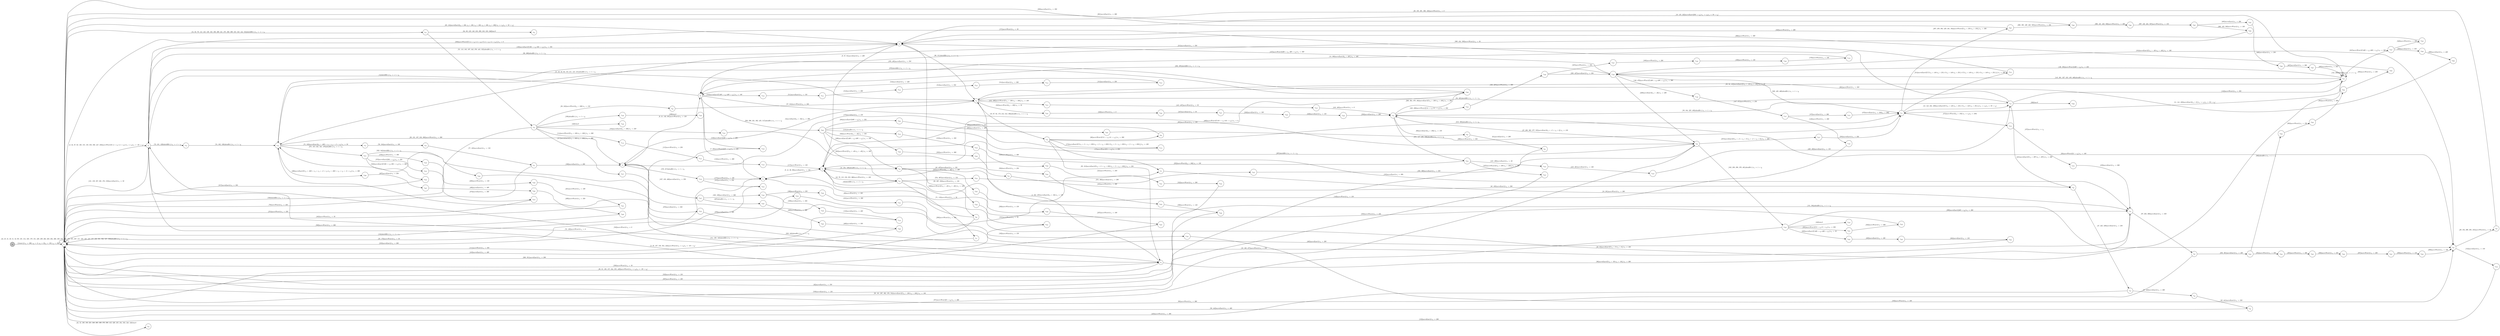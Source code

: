 digraph EFSM{
  graph [rankdir="LR", fontname="Latin Modern Math"];
  node [color="black", fillcolor="white", shape="circle", style="filled", fontname="Latin Modern Math"];
  edge [fontname="Latin Modern Math"];

  s0[fillcolor="gray", label=<s<sub>0</sub>>];
  s1[label=<s<sub>1</sub>>];
  s2[label=<s<sub>2</sub>>];
  s3[label=<s<sub>3</sub>>];
  s4[label=<s<sub>4</sub>>];
  s5[label=<s<sub>5</sub>>];
  s6[label=<s<sub>6</sub>>];
  s7[label=<s<sub>7</sub>>];
  s8[label=<s<sub>8</sub>>];
  s9[label=<s<sub>9</sub>>];
  s10[label=<s<sub>10</sub>>];
  s11[label=<s<sub>11</sub>>];
  s12[label=<s<sub>12</sub>>];
  s16[label=<s<sub>16</sub>>];
  s17[label=<s<sub>17</sub>>];
  s18[label=<s<sub>18</sub>>];
  s19[label=<s<sub>19</sub>>];
  s26[label=<s<sub>26</sub>>];
  s27[label=<s<sub>27</sub>>];
  s28[label=<s<sub>28</sub>>];
  s29[label=<s<sub>29</sub>>];
  s32[label=<s<sub>32</sub>>];
  s42[label=<s<sub>42</sub>>];
  s44[label=<s<sub>44</sub>>];
  s45[label=<s<sub>45</sub>>];
  s46[label=<s<sub>46</sub>>];
  s47[label=<s<sub>47</sub>>];
  s48[label=<s<sub>48</sub>>];
  s49[label=<s<sub>49</sub>>];
  s54[label=<s<sub>54</sub>>];
  s55[label=<s<sub>55</sub>>];
  s56[label=<s<sub>56</sub>>];
  s60[label=<s<sub>60</sub>>];
  s61[label=<s<sub>61</sub>>];
  s64[label=<s<sub>64</sub>>];
  s68[label=<s<sub>68</sub>>];
  s71[label=<s<sub>71</sub>>];
  s73[label=<s<sub>73</sub>>];
  s75[label=<s<sub>75</sub>>];
  s76[label=<s<sub>76</sub>>];
  s77[label=<s<sub>77</sub>>];
  s88[label=<s<sub>88</sub>>];
  s97[label=<s<sub>97</sub>>];
  s107[label=<s<sub>107</sub>>];
  s108[label=<s<sub>108</sub>>];
  s109[label=<s<sub>109</sub>>];
  s110[label=<s<sub>110</sub>>];
  s114[label=<s<sub>114</sub>>];
  s115[label=<s<sub>115</sub>>];
  s116[label=<s<sub>116</sub>>];
  s126[label=<s<sub>126</sub>>];
  s133[label=<s<sub>133</sub>>];
  s146[label=<s<sub>146</sub>>];
  s147[label=<s<sub>147</sub>>];
  s148[label=<s<sub>148</sub>>];
  s152[label=<s<sub>152</sub>>];
  s162[label=<s<sub>162</sub>>];
  s163[label=<s<sub>163</sub>>];
  s165[label=<s<sub>165</sub>>];
  s166[label=<s<sub>166</sub>>];
  s167[label=<s<sub>167</sub>>];
  s168[label=<s<sub>168</sub>>];
  s169[label=<s<sub>169</sub>>];
  s170[label=<s<sub>170</sub>>];
  s174[label=<s<sub>174</sub>>];
  s176[label=<s<sub>176</sub>>];
  s184[label=<s<sub>184</sub>>];
  s190[label=<s<sub>190</sub>>];
  s191[label=<s<sub>191</sub>>];
  s192[label=<s<sub>192</sub>>];
  s198[label=<s<sub>198</sub>>];
  s199[label=<s<sub>199</sub>>];
  s203[label=<s<sub>203</sub>>];
  s204[label=<s<sub>204</sub>>];
  s205[label=<s<sub>205</sub>>];
  s207[label=<s<sub>207</sub>>];
  s214[label=<s<sub>214</sub>>];
  s218[label=<s<sub>218</sub>>];
  s231[label=<s<sub>231</sub>>];
  s232[label=<s<sub>232</sub>>];
  s235[label=<s<sub>235</sub>>];
  s236[label=<s<sub>236</sub>>];
  s237[label=<s<sub>237</sub>>];
  s245[label=<s<sub>245</sub>>];
  s246[label=<s<sub>246</sub>>];
  s247[label=<s<sub>247</sub>>];
  s248[label=<s<sub>248</sub>>];
  s249[label=<s<sub>249</sub>>];
  s251[label=<s<sub>251</sub>>];
  s254[label=<s<sub>254</sub>>];
  s255[label=<s<sub>255</sub>>];
  s257[label=<s<sub>257</sub>>];
  s260[label=<s<sub>260</sub>>];
  s269[label=<s<sub>269</sub>>];
  s271[label=<s<sub>271</sub>>];
  s272[label=<s<sub>272</sub>>];
  s273[label=<s<sub>273</sub>>];
  s277[label=<s<sub>277</sub>>];
  s278[label=<s<sub>278</sub>>];
  s279[label=<s<sub>279</sub>>];
  s283[label=<s<sub>283</sub>>];
  s284[label=<s<sub>284</sub>>];
  s285[label=<s<sub>285</sub>>];
  s286[label=<s<sub>286</sub>>];
  s287[label=<s<sub>287</sub>>];
  s288[label=<s<sub>288</sub>>];
  s302[label=<s<sub>302</sub>>];
  s303[label=<s<sub>303</sub>>];
  s304[label=<s<sub>304</sub>>];
  s305[label=<s<sub>305</sub>>];
  s316[label=<s<sub>316</sub>>];
  s322[label=<s<sub>322</sub>>];
  s326[label=<s<sub>326</sub>>];
  s332[label=<s<sub>332</sub>>];
  s333[label=<s<sub>333</sub>>];
  s334[label=<s<sub>334</sub>>];
  s335[label=<s<sub>335</sub>>];
  s336[label=<s<sub>336</sub>>];
  s347[label=<s<sub>347</sub>>];
  s348[label=<s<sub>348</sub>>];
  s389[label=<s<sub>389</sub>>];
  s390[label=<s<sub>390</sub>>];
  s396[label=<s<sub>396</sub>>];
  s397[label=<s<sub>397</sub>>];
  s398[label=<s<sub>398</sub>>];
  s402[label=<s<sub>402</sub>>];
  s403[label=<s<sub>403</sub>>];
  s404[label=<s<sub>404</sub>>];
  s407[label=<s<sub>407</sub>>];
  s408[label=<s<sub>408</sub>>];
  s409[label=<s<sub>409</sub>>];
  s414[label=<s<sub>414</sub>>];
  s415[label=<s<sub>415</sub>>];
  s418[label=<s<sub>418</sub>>];
  s419[label=<s<sub>419</sub>>];
  s446[label=<s<sub>446</sub>>];
  s465[label=<s<sub>465</sub>>];
  s466[label=<s<sub>466</sub>>];
  s467[label=<s<sub>467</sub>>];
  s472[label=<s<sub>472</sub>>];
  s474[label=<s<sub>474</sub>>];
  s475[label=<s<sub>475</sub>>];
  s479[label=<s<sub>479</sub>>];
  s480[label=<s<sub>480</sub>>];
  s481[label=<s<sub>481</sub>>];
  s496[label=<s<sub>496</sub>>];
  s497[label=<s<sub>497</sub>>];
  s498[label=<s<sub>498</sub>>];
  s499[label=<s<sub>499</sub>>];
  s510[label=<s<sub>510</sub>>];
  s511[label=<s<sub>511</sub>>];
  s512[label=<s<sub>512</sub>>];
  s513[label=<s<sub>513</sub>>];
  s514[label=<s<sub>514</sub>>];
  s515[label=<s<sub>515</sub>>];
  s518[label=<s<sub>518</sub>>];
  s519[label=<s<sub>519</sub>>];
  s520[label=<s<sub>520</sub>>];
  s521[label=<s<sub>521</sub>>];
  s522[label=<s<sub>522</sub>>];
  s530[label=<s<sub>530</sub>>];
  s531[label=<s<sub>531</sub>>];
  s537[label=<s<sub>537</sub>>];

  s0->s1[label=<<i> [1]start:2/o<sub>1</sub> := 200, o<sub>2</sub> := 3, o<sub>3</sub> := 0&#91;r<sub>3</sub> := 150, r<sub>2</sub> := 250&#93;</i>>];
  s4->s5[label=<<i> [5]moveEast:0&#91;r<sub>3</sub> &gt; -50&#93;/o<sub>1</sub> := 200</i>>];
  s6->s7[label=<<i> [7, 22]moveWest:0&#91;101 &gt; r<sub>3</sub>&#93;/o<sub>1</sub> := 100</i>>];
  s9->s10[label=<<i> [10, 125, 222]moveEast:0&#91;301 &gt; r<sub>2</sub>&#93;/o<sub>1</sub> := r<sub>2</sub>&#91;r<sub>2</sub> := 50 + r<sub>2</sub>&#93;</i>>];
  s10->s11[label=<<i> [11, 141, 223]moveEast:0&#91;r<sub>3</sub> &gt; 0&#93;/o<sub>1</sub> := r<sub>2</sub>&#91;r<sub>2</sub> := 50 + r<sub>2</sub>&#93;</i>>];
  s12->s6[label=<<i> [13, 330]moveEast:0&#91;r<sub>2</sub> &gt; 297&#93;/o<sub>1</sub> := 400</i>>];
  s6->s2[label=<<i> [14]shieldHit:1/o<sub>1</sub> := -1 + i<sub>0</sub></i>>];
  s16->s17[label=<<i> [17]moveWest:0&#91;51 &gt; r<sub>3</sub>&#93;/o<sub>1</sub> := 350</i>>];
  s17->s18[label=<<i> [18, 281]moveWest:0/o<sub>1</sub> := 300</i>>];
  s5->s6[label=<<i> [6, 21, 132, 381]moveWest:0/o<sub>1</sub> := 150</i>>];
  s7->s1[label=<<i> [23, 178]moveWest:0/o<sub>1</sub> := 50</i>>];
  s27->s28[label=<<i> [28]moveWest:0&#91;51 &gt; r<sub>3</sub>&#93;/o<sub>1</sub> := 100</i>>];
  s10->s7[label=<<i> [40, 85]moveEast:0&#91;!(r<sub>3</sub> &gt; 0&or;r<sub>3</sub> &gt; 0)&#93;/o<sub>1</sub> := 100</i>>];
  s42->s8[label=<<i> [43]shieldHit:1/o<sub>1</sub> := -1 + i<sub>0</sub></i>>];
  s44->s45[label=<<i> [45, 437]moveEast:0/o<sub>1</sub> := 150</i>>];
  s45->s46[label=<<i> [46, 438]moveEast:0/o<sub>1</sub> := 200</i>>];
  s47->s48[label=<<i> [48, 440]moveEast:0/o<sub>1</sub> := 300</i>>];
  s48->s49[label=<<i> [49, 441]moveEast:0/o<sub>1</sub> := 350</i>>];
  s49->s1[label=<<i> [50, 442]moveEast:0/o<sub>1</sub> := 400</i>>];
  s55->s56[label=<<i> [56, 243]moveWest:0&#91;r<sub>3</sub> &gt; 100&#93;/o<sub>1</sub> := 150</i>>];
  s56->s4[label=<<i> [57, 244]moveWest:0/o<sub>1</sub> := 100</i>>];
  s4->s12[label=<<i> [58, 325]shieldHit:1/o<sub>1</sub> := -1 + i<sub>0</sub></i>>];
  s27->s60[label=<<i> [60]moveEast:0&#91;r<sub>3</sub> &gt; 100&#93;/o<sub>1</sub> := 150</i>>];
  s60->s61[label=<<i> [61]moveEast:0/o<sub>1</sub> := 200</i>>];
  s61->s1[label=<<i> [62]moveEast:0/o<sub>1</sub> := 250</i>>];
  s1->s9[label=<<i> [65, 124]moveEast:0&#91;r<sub>3</sub> &gt; 100, r<sub>3</sub> &gt; 100, r<sub>3</sub> &gt; 100, r<sub>3</sub> &gt; 100, r<sub>3</sub> &gt; 100&#93;/o<sub>1</sub> := r<sub>2</sub>&#91;r<sub>2</sub> := 50 + r<sub>2</sub>&#93;</i>>];
  s9->s4[label=<<i> [66, 311]shieldHit:1/o<sub>1</sub> := -1 + i<sub>0</sub></i>>];
  s16->s68[label=<<i> [68]moveWest:0&#91;!(51 &gt; r<sub>3</sub>&or;51 &gt; r<sub>3</sub>)&#93;/o<sub>1</sub> := 200</i>>];
  s68->s8[label=<<i> [69]moveWest:0/o<sub>1</sub> := 150</i>>];
  s42->s71[label=<<i> [71, 119]moveWest:0/o<sub>1</sub> := 50</i>>];
  s71->s2[label=<<i> [72, 120]moveWest:0/o<sub>1</sub> := 0</i>>];
  s19->s75[label=<<i> [75, 103]moveEast:0&#91;r<sub>2</sub> &gt; -603 + r<sub>3</sub> &times; r<sub>2</sub> + -2 &times; r<sub>3</sub>&#93;/o<sub>1</sub> := 50</i>>];
  s75->s76[label=<<i> [76, 104]moveEast:0/o<sub>1</sub> := 100</i>>];
  s76->s77[label=<<i> [77, 105]moveEast:0/o<sub>1</sub> := 150</i>>];
  s77->s1[label=<<i> [78]moveWest:0/o<sub>1</sub> := 100</i>>];
  s4->s10[label=<<i> [39, 84, 452]moveEast:0&#91;!(r<sub>3</sub> &gt; -50&or;r<sub>3</sub> &gt; -50)&#93;/o<sub>1</sub> := 50</i>>];
  s7->s8[label=<<i> [8, 41, 86, 90]moveEast:0/o<sub>1</sub> := 150</i>>];
  s8->s9[label=<<i> [9, 87, 91]moveEast:0/o<sub>1</sub> := 200</i>>];
  s88->s7[label=<<i> [89]moveWest:0/o<sub>1</sub> := 100</i>>];
  s9->s2[label=<<i> [92, 360]alienHit:1/o<sub>1</sub> := 1 + i<sub>0</sub></i>>];
  s2->s4[label=<<i> [15, 38, 83, 93, 172, 211, 413, 451]alienHit:1/o<sub>1</sub> := 1 + i<sub>0</sub></i>>];
  s16->s3[label=<<i> [95, 313]moveEast:0&#91;!(r<sub>2</sub> + 2 &times; r<sub>3</sub> &gt; 650&or;r<sub>2</sub> + 2 &times; r<sub>3</sub> &gt; 650)&#93;/o<sub>1</sub> := 250</i>>];
  s3->s18[label=<<i> [96]moveEast:0&#91;!(r<sub>3</sub> &gt; -50&or;r<sub>3</sub> &gt; -50)&#93;/o<sub>1</sub> := 300</i>>];
  s97->s1[label=<<i> [98]moveWest:0/o<sub>1</sub> := 300</i>>];
  s2->s73[label=<<i> [73, 101, 129]shieldHit:1/o<sub>1</sub> := -1 + i<sub>0</sub></i>>];
  s73->s19[label=<<i> [74, 102, 130]alienHit:1/o<sub>1</sub> := 1 + i<sub>0</sub></i>>];
  s77->s5[label=<<i> [106]moveEast:0/o<sub>1</sub> := 200</i>>];
  s107->s108[label=<<i> [108, 189]moveEast:0/o<sub>1</sub> := 300</i>>];
  s108->s109[label=<<i> [109]moveEast:0/o<sub>1</sub> := 350</i>>];
  s109->s110[label=<<i> [110]moveEast:0/o<sub>1</sub> := 400</i>>];
  s110->s1[label=<<i> [111]moveWest:0/o<sub>1</sub> := 350</i>>];
  s55->s114[label=<<i> [114]moveWest:0&#91;!(r<sub>3</sub> &gt; 100&or;r<sub>3</sub> &gt; 100)&#93;/o<sub>1</sub> := 300</i>>];
  s114->s115[label=<<i> [115]moveWest:0/o<sub>1</sub> := 250</i>>];
  s115->s116[label=<<i> [116]moveWest:0/o<sub>1</sub> := 200</i>>];
  s116->s8[label=<<i> [117]moveWest:0/o<sub>1</sub> := 150</i>>];
  s10->s126[label=<<i> [126, 294]moveWest:0&#91;400 &gt; r<sub>2</sub>&#93;/o<sub>1</sub> := 250</i>>];
  s126->s9[label=<<i> [127]moveWest:0&#91;400 &gt; r<sub>2</sub>, 400 &gt; r<sub>2</sub>&#93;/o<sub>1</sub> := 200</i>>];
  s9->s2[label=<<i> [128]moveEast:0&#91;!(301 &gt; r<sub>2</sub>&or;301 &gt; r<sub>2</sub>)&#93;/o<sub>1</sub> := 250</i>>];
  s6->s133[label=<<i> [133]moveEast:0&#91;400 &gt; r<sub>2</sub>&#93;/o<sub>1</sub> := 200</i>>];
  s133->s1[label=<<i> [134]shieldHit:1/o<sub>1</sub> := -1 + i<sub>0</sub></i>>];
  s2->s3[label=<<i> [3, 35, 137, 156, 354, 448]moveWest:0/o<sub>1</sub> := r<sub>3</sub>&#91;r<sub>3</sub> := -50 + r<sub>3</sub>&#93;</i>>];
  s12->s10[label=<<i> [143]moveWest:0/o<sub>1</sub> := 350</i>>];
  s10->s10[label=<<i> [144, 200]shieldHit:1/o<sub>1</sub> := -1 + i<sub>0</sub></i>>];
  s126->s146[label=<<i> [146, 470]moveWest:0&#91;!(400 &gt; r<sub>2</sub>&or;400 &gt; r<sub>2</sub>)&#93;/o<sub>1</sub> := 300</i>>];
  s146->s147[label=<<i> [147, 471]moveWest:0/o<sub>1</sub> := 250</i>>];
  s147->s148[label=<<i> [148]moveWest:0/o<sub>1</sub> := 200</i>>];
  s148->s8[label=<<i> [149]moveWest:0/o<sub>1</sub> := 150</i>>];
  s28->s152[label=<<i> [152]moveEast:0/o<sub>1</sub> := 150</i>>];
  s152->s1[label=<<i> [153]moveEast:0/o<sub>1</sub> := 200</i>>];
  s3->s1[label=<<i> [36, 81, 138, 157, 344, 355, 449]moveWest:0/o<sub>1</sub> := r<sub>3</sub>&#91;r<sub>3</sub> := -50 + r<sub>3</sub>&#93;</i>>];
  s162->s163[label=<<i> [163]win:0</i>>];
  s27->s165[label=<<i> [165, 226]moveWest:0&#91;!(51 &gt; r<sub>3</sub>&or;51 &gt; r<sub>3</sub>)&#93;/o<sub>1</sub> := 350</i>>];
  s165->s166[label=<<i> [166, 227]moveWest:0/o<sub>1</sub> := 300</i>>];
  s166->s167[label=<<i> [167]moveWest:0/o<sub>1</sub> := 250</i>>];
  s167->s168[label=<<i> [168]moveWest:0/o<sub>1</sub> := 200</i>>];
  s168->s169[label=<<i> [169]moveWest:0/o<sub>1</sub> := 150</i>>];
  s169->s170[label=<<i> [170]moveWest:0/o<sub>1</sub> := 100</i>>];
  s170->s2[label=<<i> [171]moveWest:0/o<sub>1</sub> := 50</i>>];
  s4->s16[label=<<i> [16, 67, 94, 173, 212, 312, 392]alienHit:1/o<sub>1</sub> := 1 + i<sub>0</sub></i>>];
  s16->s174[label=<<i> [174]moveEast:0&#91;!(!(r<sub>2</sub> + 2 &times; r<sub>3</sub> &gt; 650&or;r<sub>2</sub> + 2 &times; r<sub>3</sub> &gt; 650)&or;!(r<sub>2</sub> + 2 &times; r<sub>3</sub> &gt; 650&or;r<sub>2</sub> + 2 &times; r<sub>3</sub> &gt; 650))&#93;/o<sub>1</sub> := 100</i>>];
  s174->s5[label=<<i> [175]moveEast:0/o<sub>1</sub> := 150</i>>];
  s5->s176[label=<<i> [176, 217]alienHit:1/o<sub>1</sub> := 1 + i<sub>0</sub></i>>];
  s176->s7[label=<<i> [177]moveWest:0/o<sub>1</sub> := 100</i>>];
  s55->s184[label=<<i> [184]moveEast:0&#91;r<sub>3</sub> &gt; 100&#93;/o<sub>1</sub> := 250</i>>];
  s184->s18[label=<<i> [185]moveEast:0/o<sub>1</sub> := 300</i>>];
  s18->s19[label=<<i> [19, 186, 477]moveWest:0/o<sub>1</sub> := 250</i>>];
  s5->s107[label=<<i> [107, 188, 406]moveEast:0/o<sub>1</sub> := 250</i>>];
  s108->s190[label=<<i> [190]moveWest:0/o<sub>1</sub> := 250</i>>];
  s190->s191[label=<<i> [191]moveWest:0/o<sub>1</sub> := 200</i>>];
  s191->s192[label=<<i> [192]moveWest:0/o<sub>1</sub> := 150</i>>];
  s192->s28[label=<<i> [193]moveWest:0/o<sub>1</sub> := 100</i>>];
  s55->s198[label=<<i> [198]alienHit:1/o<sub>1</sub> := 1 + i<sub>0</sub></i>>];
  s198->s199[label=<<i> [199]win:0</i>>];
  s126->s6[label=<<i> [202, 295]shieldHit:1/o<sub>1</sub> := -1 + i<sub>0</sub></i>>];
  s203->s204[label=<<i> [204]moveEast:0&#91;400 &gt; r<sub>2</sub>&#93;/o<sub>1</sub> := 350</i>>];
  s204->s205[label=<<i> [205]moveEast:0/o<sub>1</sub> := 400</i>>];
  s205->s11[label=<<i> [206]moveWest:0/o<sub>1</sub> := 350</i>>];
  s207->s1[label=<<i> [208]moveEast:0/o<sub>1</sub> := 350</i>>];
  s16->s11[label=<<i> [213, 393]alienHit:1/o<sub>1</sub> := 1 + i<sub>0</sub></i>>];
  s11->s214[label=<<i> [214]moveEast:0&#91;!(!(!(r<sub>3</sub> &gt; 148&or;r<sub>2</sub> &gt; 251)&or;!(r<sub>3</sub> &gt; 148&or;r<sub>2</sub> &gt; 251))&or;!(!(r<sub>3</sub> &gt; 148&or;r<sub>2</sub> &gt; 251)&or;!(r<sub>3</sub> &gt; 148&or;r<sub>2</sub> &gt; 251)))&#93;/o<sub>1</sub> := 200</i>>];
  s214->s19[label=<<i> [215]moveEast:0/o<sub>1</sub> := 250</i>>];
  s176->s218[label=<<i> [218]moveEast:0/o<sub>1</sub> := 250</i>>];
  s218->s1[label=<<i> [219]moveEast:0/o<sub>1</sub> := 300</i>>];
  s11->s12[label=<<i> [12, 142, 224, 329]moveEast:0&#91;!(!(r<sub>3</sub> &gt; 148&or;r<sub>2</sub> &gt; 251)&or;!(r<sub>3</sub> &gt; 148&or;r<sub>2</sub> &gt; 251))&#93;/o<sub>1</sub> := r<sub>2</sub>&#91;r<sub>2</sub> := 50 + r<sub>2</sub>&#93;</i>>];
  s166->s126[label=<<i> [228, 427]moveEast:0/o<sub>1</sub> := 350</i>>];
  s126->s26[label=<<i> [229]moveEast:0&#91;r<sub>3</sub> &gt; -49&#93;/o<sub>1</sub> := 400</i>>];
  s162->s231[label=<<i> [231]moveWest:0&#91;!(0 &gt; r<sub>3</sub>&or;0 &gt; r<sub>3</sub>)&#93;/o<sub>1</sub> := 350</i>>];
  s231->s232[label=<<i> [232]moveWest:0/o<sub>1</sub> := 300</i>>];
  s232->s8[label=<<i> [233]moveWest:0/o<sub>1</sub> := 250</i>>];
  s44->s235[label=<<i> [235]moveWest:0&#91;r<sub>3</sub> &gt; -49&#93;/o<sub>1</sub> := 200</i>>];
  s235->s236[label=<<i> [236]moveWest:0/o<sub>1</sub> := 150</i>>];
  s236->s237[label=<<i> [237]moveWest:0/o<sub>1</sub> := 100</i>>];
  s237->s1[label=<<i> [238]moveWest:0/o<sub>1</sub> := 50</i>>];
  s4->s245[label=<<i> [245]moveWest:0&#91;r<sub>3</sub> &gt; 100&#93;/o<sub>1</sub> := 50</i>>];
  s245->s246[label=<<i> [246]moveWest:0/o<sub>1</sub> := 0</i>>];
  s246->s247[label=<<i> [247]moveEast:0/o<sub>1</sub> := 50</i>>];
  s247->s248[label=<<i> [248]moveEast:0/o<sub>1</sub> := 100</i>>];
  s248->s249[label=<<i> [249]moveEast:0/o<sub>1</sub> := 150</i>>];
  s249->s27[label=<<i> [250]moveEast:0/o<sub>1</sub> := 200</i>>];
  s251->s8[label=<<i> [252]moveWest:0&#91;r<sub>3</sub> &gt; 100&#93;/o<sub>1</sub> := 150</i>>];
  s8->s42[label=<<i> [42, 70, 118, 150, 253, 366]moveWest:0/o<sub>1</sub> := 100</i>>];
  s42->s254[label=<<i> [254, 367]moveEast:0/o<sub>1</sub> := 150</i>>];
  s254->s255[label=<<i> [255, 368]moveEast:0/o<sub>1</sub> := 200</i>>];
  s255->s26[label=<<i> [256, 369]moveEast:0/o<sub>1</sub> := 250</i>>];
  s26->s257[label=<<i> [257]moveEast:0&#91;!(r<sub>2</sub> + -2 &times; r<sub>3</sub> &gt; 0&or;r<sub>2</sub> + -2 &times; r<sub>3</sub> &gt; 0)&#93;/o<sub>1</sub> := 300</i>>];
  s257->s11[label=<<i> [258]moveEast:0/o<sub>1</sub> := 350</i>>];
  s207->s260[label=<<i> [260, 395, 430, 462, 505]moveWest:0/o<sub>1</sub> := 250</i>>];
  s260->s1[label=<<i> [261]moveEast:0/o<sub>1</sub> := 300</i>>];
  s269->s19[label=<<i> [270]shieldHit:1/o<sub>1</sub> := -1 + i<sub>0</sub></i>>];
  s271->s272[label=<<i> [272]moveEast:0&#91;301 &gt; r<sub>2</sub>&#93;/o<sub>1</sub> := 250</i>>];
  s272->s273[label=<<i> [273]moveEast:0/o<sub>1</sub> := 300</i>>];
  s273->s1[label=<<i> [274]moveWest:0/o<sub>1</sub> := 250</i>>];
  s55->s277[label=<<i> [277]moveEast:0&#91;!(r<sub>3</sub> &gt; 100&or;r<sub>3</sub> &gt; 100)&#93;/o<sub>1</sub> := 300</i>>];
  s277->s278[label=<<i> [278]moveEast:0/o<sub>1</sub> := 350</i>>];
  s278->s279[label=<<i> [279]moveEast:0/o<sub>1</sub> := 400</i>>];
  s279->s17[label=<<i> [280]moveWest:0/o<sub>1</sub> := 350</i>>];
  s18->s97[label=<<i> [97, 282, 300]moveEast:0/o<sub>1</sub> := 350</i>>];
  s97->s283[label=<<i> [283, 301]moveEast:0/o<sub>1</sub> := 400</i>>];
  s283->s284[label=<<i> [284]moveWest:0/o<sub>1</sub> := 350</i>>];
  s284->s285[label=<<i> [285]moveWest:0/o<sub>1</sub> := 300</i>>];
  s285->s286[label=<<i> [286]moveWest:0/o<sub>1</sub> := 250</i>>];
  s286->s287[label=<<i> [287]moveWest:0/o<sub>1</sub> := 200</i>>];
  s287->s288[label=<<i> [288]moveWest:0/o<sub>1</sub> := 150</i>>];
  s288->s28[label=<<i> [289]moveWest:0/o<sub>1</sub> := 100</i>>];
  s203->s26[label=<<i> [297]shieldHit:1/o<sub>1</sub> := -1 + i<sub>0</sub></i>>];
  s26->s162[label=<<i> [162, 230, 298, 370, 401]alienHit:1/o<sub>1</sub> := 1 + i<sub>0</sub></i>>];
  s162->s18[label=<<i> [299]moveEast:0&#91;400 &gt; r<sub>2</sub>&#93;/o<sub>1</sub> := 300</i>>];
  s283->s302[label=<<i> [302]alienHit:1/o<sub>1</sub> := 1 + i<sub>0</sub></i>>];
  s302->s303[label=<<i> [303]moveWest:0/o<sub>1</sub> := 350</i>>];
  s303->s304[label=<<i> [304]moveWest:0/o<sub>1</sub> := 300</i>>];
  s304->s305[label=<<i> [305]moveWest:0/o<sub>1</sub> := 250</i>>];
  s305->s9[label=<<i> [306]moveWest:0/o<sub>1</sub> := 200</i>>];
  s9->s88[label=<<i> [88, 307, 350]moveWest:0/o<sub>1</sub> := 150</i>>];
  s88->s1[label=<<i> [308, 351]moveEast:0/o<sub>1</sub> := 200</i>>];
  s54->s64[label=<<i> [64, 80, 123, 140, 210, 293, 310, 319, 346]lose:0</i>>];
  s3->s19[label=<<i> [314, 320, 340]shieldHit:1/o<sub>1</sub> := -1 + i<sub>0</sub></i>>];
  s271->s316[label=<<i> [316]moveEast:0&#91;!(301 &gt; r<sub>2</sub>&or;301 &gt; r<sub>2</sub>)&#93;/o<sub>1</sub> := 300</i>>];
  s316->s1[label=<<i> [317]moveEast:0/o<sub>1</sub> := 350</i>>];
  s271->s322[label=<<i> [322, 342]shieldHit:1/o<sub>1</sub> := -1 + i<sub>0</sub></i>>];
  s322->s3[label=<<i> [323, 343]alienHit:1/o<sub>1</sub> := 1 + i<sub>0</sub></i>>];
  s12->s326[label=<<i> [326]lose:0</i>>];
  s203->s332[label=<<i> [332]moveWest:0&#91;r<sub>3</sub> &gt; -49&#93;/o<sub>1</sub> := 350</i>>];
  s332->s333[label=<<i> [333]moveWest:0/o<sub>1</sub> := 300</i>>];
  s333->s334[label=<<i> [334]moveWest:0/o<sub>1</sub> := 250</i>>];
  s334->s335[label=<<i> [335]moveWest:0/o<sub>1</sub> := 200</i>>];
  s335->s336[label=<<i> [336]moveWest:0/o<sub>1</sub> := 150</i>>];
  s336->s1[label=<<i> [337]moveWest:0/o<sub>1</sub> := 100</i>>];
  s10->s347[label=<<i> [347]moveWest:0&#91;!(400 &gt; r<sub>2</sub>&or;400 &gt; r<sub>2</sub>)&#93;/o<sub>1</sub> := 300</i>>];
  s347->s348[label=<<i> [348]moveWest:0/o<sub>1</sub> := 250</i>>];
  s348->s9[label=<<i> [349]moveWest:0/o<sub>1</sub> := 200</i>>];
  s1->s2[label=<<i> [2, 34, 37, 82, 136, 155, 158, 353, 356, 447, 450]moveWest:0&#91;!(-4 &gt; r<sub>3</sub>&or;-4 &gt; r<sub>3</sub>)&#93;/o<sub>1</sub> := r<sub>3</sub>&#91;r<sub>3</sub> := -50 + r<sub>3</sub>&#93;</i>>];
  s1->s9[label=<<i> [359]moveWest:0&#91;!(!(-4 &gt; r<sub>3</sub>&or;-4 &gt; r<sub>3</sub>)&or;!(-4 &gt; r<sub>3</sub>&or;-4 &gt; r<sub>3</sub>))&#93;/o<sub>1</sub> := 0</i>>];
  s2->s1[label=<<i> [121, 159, 357, 361, 374, 533]moveEast:0/o<sub>1</sub> := 50</i>>];
  s1->s26[label=<<i> [26, 161, 267, 362, 376, 534]moveEast:0&#91;!(r<sub>3</sub> &gt; 100&or;r<sub>3</sub> &gt; 100)&#93;/o<sub>1</sub> := 100</i>>];
  s26->s27[label=<<i> [27, 268, 363, 377, 535]moveEast:0&#91;r<sub>2</sub> + -2 &times; r<sub>3</sub> &gt; 0&#93;/o<sub>1</sub> := 150</i>>];
  s269->s8[label=<<i> [365]moveWest:0/o<sub>1</sub> := 150</i>>];
  s162->s1[label=<<i> [371]moveWest:0&#91;0 &gt; r<sub>3</sub>&#93;/o<sub>1</sub> := 200</i>>];
  s27->s269[label=<<i> [269, 364, 378, 494]moveEast:0&#91;!(r<sub>3</sub> &gt; 100&or;r<sub>3</sub> &gt; 100)&#93;/o<sub>1</sub> := 200</i>>];
  s269->s19[label=<<i> [379, 495]moveEast:0/o<sub>1</sub> := 250</i>>];
  s19->s5[label=<<i> [20, 131, 187, 216, 380]moveWest:0/o<sub>1</sub> := 200</i>>];
  s203->s42[label=<<i> [383]moveWest:0&#91;!(r<sub>3</sub> &gt; -49&or;r<sub>3</sub> &gt; -49)&#93;/o<sub>1</sub> := 100</i>>];
  s42->s28[label=<<i> [151, 384]alienHit:1/o<sub>1</sub> := 1 + i<sub>0</sub></i>>];
  s28->s29[label=<<i> [29, 194, 290, 385, 455]moveWest:0/o<sub>1</sub> := 50</i>>];
  s29->s1[label=<<i> [30, 195, 291, 386, 456]moveWest:0/o<sub>1</sub> := 0</i>>];
  s347->s389[label=<<i> [389]moveEast:0/o<sub>1</sub> := 350</i>>];
  s389->s390[label=<<i> [390]moveEast:0/o<sub>1</sub> := 400</i>>];
  s390->s4[label=<<i> [391]moveWest:0/o<sub>1</sub> := 350</i>>];
  s260->s396[label=<<i> [396, 431, 463, 506]moveWest:0/o<sub>1</sub> := 200</i>>];
  s396->s397[label=<<i> [397, 432, 464, 507]moveWest:0/o<sub>1</sub> := 150</i>>];
  s397->s398[label=<<i> [398, 433, 508]moveWest:0/o<sub>1</sub> := 100</i>>];
  s6->s26[label=<<i> [400]moveWest:0&#91;!(101 &gt; r<sub>3</sub>&or;101 &gt; r<sub>3</sub>)&#93;/o<sub>1</sub> := 0</i>>];
  s162->s402[label=<<i> [402]moveEast:0&#91;!(400 &gt; r<sub>2</sub>&or;400 &gt; r<sub>2</sub>)&#93;/o<sub>1</sub> := 50</i>>];
  s402->s403[label=<<i> [403]moveEast:0/o<sub>1</sub> := 100</i>>];
  s403->s404[label=<<i> [404]moveEast:0/o<sub>1</sub> := 150</i>>];
  s404->s5[label=<<i> [405]moveEast:0/o<sub>1</sub> := 200</i>>];
  s107->s407[label=<<i> [407]alienHit:1/o<sub>1</sub> := 1 + i<sub>0</sub></i>>];
  s407->s408[label=<<i> [408]moveEast:0/o<sub>1</sub> := 300</i>>];
  s408->s409[label=<<i> [409]moveEast:0/o<sub>1</sub> := 350</i>>];
  s409->s1[label=<<i> [410]moveEast:0/o<sub>1</sub> := 400</i>>];
  s4->s414[label=<<i> [414, 486]moveWest:0&#91;!(r<sub>3</sub> &gt; 100&or;r<sub>3</sub> &gt; 100)&#93;/o<sub>1</sub> := 100</i>>];
  s414->s415[label=<<i> [415, 487]moveWest:0/o<sub>1</sub> := 50</i>>];
  s415->s27[label=<<i> [416, 488]moveWest:0/o<sub>1</sub> := 0</i>>];
  s251->s418[label=<<i> [418, 490]moveEast:0/o<sub>1</sub> := 50</i>>];
  s418->s419[label=<<i> [419, 491]moveEast:0/o<sub>1</sub> := 100</i>>];
  s419->s12[label=<<i> [420, 492]moveEast:0/o<sub>1</sub> := 150</i>>];
  s12->s46[label=<<i> [421]moveEast:0&#91;!(r<sub>2</sub> &gt; 297&or;r<sub>2</sub> &gt; 297)&#93;/o<sub>1</sub> := 200</i>>];
  s47->s1[label=<<i> [423]moveWest:0/o<sub>1</sub> := 200</i>>];
  s6->s203[label=<<i> [203, 296, 331, 382, 435, 517]alienHit:1/o<sub>1</sub> := 1 + i<sub>0</sub></i>>];
  s203->s44[label=<<i> [436]moveEast:0&#91;!(400 &gt; r<sub>2</sub>&or;400 &gt; r<sub>2</sub>)&#93;/o<sub>1</sub> := 100</i>>];
  s46->s47[label=<<i> [47, 422, 439]moveEast:0/o<sub>1</sub> := 250</i>>];
  s1->s54[label=<<i> [54, 63, 79, 112, 122, 139, 182, 196, 209, 241, 275, 292, 309, 318, 345, 444, 524]shieldHit:1/o<sub>1</sub> := -1 + i<sub>0</sub></i>>];
  s54->s55[label=<<i> [55, 113, 183, 197, 242, 276, 445, 525]alienHit:1/o<sub>1</sub> := 1 + i<sub>0</sub></i>>];
  s55->s446[label=<<i> [446]win:0</i>>];
  s126->s28[label=<<i> [454]moveEast:0&#91;!(r<sub>3</sub> &gt; -49&or;r<sub>3</sub> &gt; -49)&#93;/o<sub>1</sub> := 100</i>>];
  s10->s126[label=<<i> [145, 201, 327, 453, 459, 469]alienHit:1/o<sub>1</sub> := 1 + i<sub>0</sub></i>>];
  s126->s11[label=<<i> [328, 428, 460]alienHit:1/o<sub>1</sub> := 1 + i<sub>0</sub></i>>];
  s397->s465[label=<<i> [465]moveEast:0/o<sub>1</sub> := 200</i>>];
  s465->s466[label=<<i> [466]moveEast:0/o<sub>1</sub> := 250</i>>];
  s466->s467[label=<<i> [467]moveEast:0/o<sub>1</sub> := 300</i>>];
  s467->s10[label=<<i> [468]moveEast:0/o<sub>1</sub> := 350</i>>];
  s147->s472[label=<<i> [472]moveEast:0/o<sub>1</sub> := 300</i>>];
  s472->s11[label=<<i> [473]moveEast:0/o<sub>1</sub> := 350&#91;r<sub>3</sub> := 300&#93;</i>>];
  s11->s474[label=<<i> [474]moveWest:0&#91;r<sub>3</sub> &gt; 150&#93;/o<sub>1</sub> := r<sub>3</sub>&#91;r<sub>3</sub> := 250&#93;</i>>];
  s474->s475[label=<<i> [475]moveWest:0/o<sub>1</sub> := r<sub>3</sub></i>>];
  s475->s18[label=<<i> [476]moveEast:0/o<sub>1</sub> := 300</i>>];
  s19->s271[label=<<i> [271, 315, 321, 341, 478]alienHit:1/o<sub>1</sub> := 1 + i<sub>0</sub></i>>];
  s271->s479[label=<<i> [479]moveWest:0/o<sub>1</sub> := 200</i>>];
  s479->s480[label=<<i> [480]moveWest:0/o<sub>1</sub> := 150</i>>];
  s480->s481[label=<<i> [481]moveWest:0/o<sub>1</sub> := 100</i>>];
  s481->s1[label=<<i> [482]moveWest:0/o<sub>1</sub> := 50</i>>];
  s3->s4[label=<<i> [4, 324, 485]moveEast:0&#91;r<sub>3</sub> &gt; -50&#93;/o<sub>1</sub> := 150</i>>];
  s12->s27[label=<<i> [59, 164, 225, 493]alienHit:1/o<sub>1</sub> := 1 + i<sub>0</sub></i>>];
  s19->s496[label=<<i> [496]moveEast:0&#91;!(r<sub>2</sub> &gt; -603 + r<sub>3</sub> &times; r<sub>2</sub> + -2 &times; r<sub>3</sub>&or;r<sub>2</sub> &gt; -603 + r<sub>3</sub> &times; r<sub>2</sub> + -2 &times; r<sub>3</sub>)&#93;/o<sub>1</sub> := 300</i>>];
  s496->s497[label=<<i> [497]moveEast:0/o<sub>1</sub> := 350</i>>];
  s497->s498[label=<<i> [498]moveEast:0/o<sub>1</sub> := 400</i>>];
  s498->s499[label=<<i> [499]moveWest:0/o<sub>1</sub> := 350</i>>];
  s499->s1[label=<<i> [500]moveWest:0/o<sub>1</sub> := 300</i>>];
  s11->s207[label=<<i> [207, 259, 394, 429, 461, 504]moveWest:0&#91;!(r<sub>3</sub> &gt; 150&or;r<sub>3</sub> &gt; 150)&#93;/o<sub>1</sub> := 300</i>>];
  s398->s6[label=<<i> [399, 434, 509]moveWest:0/o<sub>1</sub> := 50</i>>];
  s6->s510[label=<<i> [510]moveEast:0&#91;!(400 &gt; r<sub>2</sub>&or;400 &gt; r<sub>2</sub>)&#93;/o<sub>1</sub> := 100</i>>];
  s510->s511[label=<<i> [511]moveEast:0/o<sub>1</sub> := 150</i>>];
  s511->s512[label=<<i> [512]moveEast:0/o<sub>1</sub> := 200</i>>];
  s512->s513[label=<<i> [513]moveEast:0/o<sub>1</sub> := 250</i>>];
  s513->s514[label=<<i> [514]moveEast:0/o<sub>1</sub> := 300</i>>];
  s514->s515[label=<<i> [515]moveEast:0/o<sub>1</sub> := 350</i>>];
  s515->s6[label=<<i> [516]moveEast:0/o<sub>1</sub> := 400</i>>];
  s203->s518[label=<<i> [518]alienHit:1/o<sub>1</sub> := 1 + i<sub>0</sub></i>>];
  s518->s519[label=<<i> [519]moveWest:0/o<sub>1</sub> := 350</i>>];
  s519->s520[label=<<i> [520]moveWest:0/o<sub>1</sub> := 300</i>>];
  s520->s521[label=<<i> [521]moveWest:0/o<sub>1</sub> := 250</i>>];
  s521->s522[label=<<i> [522]moveWest:0/o<sub>1</sub> := 200</i>>];
  s522->s1[label=<<i> [523]moveWest:0/o<sub>1</sub> := 150</i>>];
  s55->s1[label=<<i> [526]shieldHit:1/o<sub>1</sub> := -1 + i<sub>0</sub></i>>];
  s1->s1[label=<<i> [24, 25, 31, 33, 51, 52, 99, 135, 154, 160, 179, 181, 220, 239, 262, 263, 264, 266, 338, 352, 358, 372, 375, 387, 411, 424, 425, 443, 457, 483, 501, 502, 527, 539]alienHit:1/o<sub>1</sub> := 1 + i<sub>0</sub></i>>];
  s1->s32[label=<<i> [32, 53, 100, 180, 221, 240, 265, 339, 373, 388, 412, 426, 458, 484, 503, 528, 540]win:0</i>>];
  s8->s44[label=<<i> [44, 234, 529]alienHit:1/o<sub>1</sub> := 1 + i<sub>0</sub></i>>];
  s44->s530[label=<<i> [530]moveWest:0&#91;!(r<sub>3</sub> &gt; -49&or;r<sub>3</sub> &gt; -49)&#93;/o<sub>1</sub> := 100</i>>];
  s530->s531[label=<<i> [531]moveWest:0/o<sub>1</sub> := 50</i>>];
  s531->s2[label=<<i> [532]moveWest:0/o<sub>1</sub> := 0</i>>];
  s27->s251[label=<<i> [251, 417, 489, 536]alienHit:1/o<sub>1</sub> := 1 + i<sub>0</sub></i>>];
  s251->s537[label=<<i> [537]moveWest:0&#91;!(r<sub>3</sub> &gt; 100&or;r<sub>3</sub> &gt; 100)&#93;/o<sub>1</sub> := 100</i>>];
  s537->s1[label=<<i> [538]moveEast:0/o<sub>1</sub> := 150</i>>];
}
